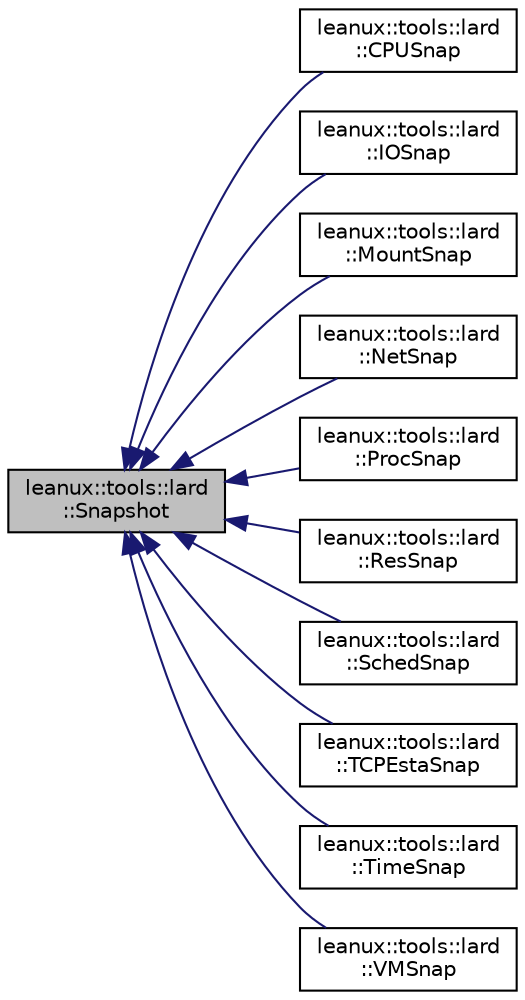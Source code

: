 digraph "leanux::tools::lard::Snapshot"
{
 // LATEX_PDF_SIZE
  bgcolor="transparent";
  edge [fontname="Helvetica",fontsize="10",labelfontname="Helvetica",labelfontsize="10"];
  node [fontname="Helvetica",fontsize="10",shape=record];
  rankdir="LR";
  Node1 [label="leanux::tools::lard\l::Snapshot",height=0.2,width=0.4,color="black", fillcolor="grey75", style="filled", fontcolor="black",tooltip=" "];
  Node1 -> Node2 [dir="back",color="midnightblue",fontsize="10",style="solid",fontname="Helvetica"];
  Node2 [label="leanux::tools::lard\l::CPUSnap",height=0.2,width=0.4,color="black",URL="$classleanux_1_1tools_1_1lard_1_1CPUSnap.html",tooltip=" "];
  Node1 -> Node3 [dir="back",color="midnightblue",fontsize="10",style="solid",fontname="Helvetica"];
  Node3 [label="leanux::tools::lard\l::IOSnap",height=0.2,width=0.4,color="black",URL="$classleanux_1_1tools_1_1lard_1_1IOSnap.html",tooltip=" "];
  Node1 -> Node4 [dir="back",color="midnightblue",fontsize="10",style="solid",fontname="Helvetica"];
  Node4 [label="leanux::tools::lard\l::MountSnap",height=0.2,width=0.4,color="black",URL="$classleanux_1_1tools_1_1lard_1_1MountSnap.html",tooltip=" "];
  Node1 -> Node5 [dir="back",color="midnightblue",fontsize="10",style="solid",fontname="Helvetica"];
  Node5 [label="leanux::tools::lard\l::NetSnap",height=0.2,width=0.4,color="black",URL="$classleanux_1_1tools_1_1lard_1_1NetSnap.html",tooltip=" "];
  Node1 -> Node6 [dir="back",color="midnightblue",fontsize="10",style="solid",fontname="Helvetica"];
  Node6 [label="leanux::tools::lard\l::ProcSnap",height=0.2,width=0.4,color="black",URL="$classleanux_1_1tools_1_1lard_1_1ProcSnap.html",tooltip=" "];
  Node1 -> Node7 [dir="back",color="midnightblue",fontsize="10",style="solid",fontname="Helvetica"];
  Node7 [label="leanux::tools::lard\l::ResSnap",height=0.2,width=0.4,color="black",URL="$classleanux_1_1tools_1_1lard_1_1ResSnap.html",tooltip=" "];
  Node1 -> Node8 [dir="back",color="midnightblue",fontsize="10",style="solid",fontname="Helvetica"];
  Node8 [label="leanux::tools::lard\l::SchedSnap",height=0.2,width=0.4,color="black",URL="$classleanux_1_1tools_1_1lard_1_1SchedSnap.html",tooltip=" "];
  Node1 -> Node9 [dir="back",color="midnightblue",fontsize="10",style="solid",fontname="Helvetica"];
  Node9 [label="leanux::tools::lard\l::TCPEstaSnap",height=0.2,width=0.4,color="black",URL="$classleanux_1_1tools_1_1lard_1_1TCPEstaSnap.html",tooltip=" "];
  Node1 -> Node10 [dir="back",color="midnightblue",fontsize="10",style="solid",fontname="Helvetica"];
  Node10 [label="leanux::tools::lard\l::TimeSnap",height=0.2,width=0.4,color="black",URL="$classleanux_1_1tools_1_1lard_1_1TimeSnap.html",tooltip=" "];
  Node1 -> Node11 [dir="back",color="midnightblue",fontsize="10",style="solid",fontname="Helvetica"];
  Node11 [label="leanux::tools::lard\l::VMSnap",height=0.2,width=0.4,color="black",URL="$classleanux_1_1tools_1_1lard_1_1VMSnap.html",tooltip=" "];
}
